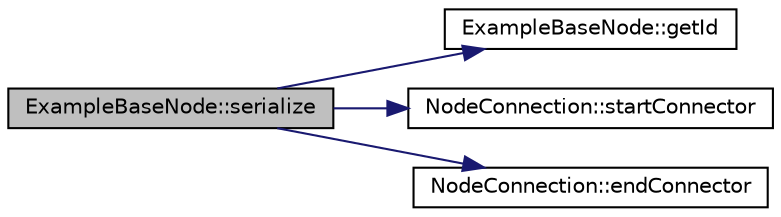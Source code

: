 digraph G
{
  edge [fontname="Helvetica",fontsize="10",labelfontname="Helvetica",labelfontsize="10"];
  node [fontname="Helvetica",fontsize="10",shape=record];
  rankdir="LR";
  Node1 [label="ExampleBaseNode::serialize",height=0.2,width=0.4,color="black", fillcolor="grey75", style="filled" fontcolor="black"];
  Node1 -> Node2 [color="midnightblue",fontsize="10",style="solid",fontname="Helvetica"];
  Node2 [label="ExampleBaseNode::getId",height=0.2,width=0.4,color="black", fillcolor="white", style="filled",URL="$class_example_base_node.html#a8a7d00d44b145e62fc402e68651472fb"];
  Node1 -> Node3 [color="midnightblue",fontsize="10",style="solid",fontname="Helvetica"];
  Node3 [label="NodeConnection::startConnector",height=0.2,width=0.4,color="black", fillcolor="white", style="filled",URL="$class_node_connection.html#a2b4d08051f0d81ec86f9263a3e47fb60"];
  Node1 -> Node4 [color="midnightblue",fontsize="10",style="solid",fontname="Helvetica"];
  Node4 [label="NodeConnection::endConnector",height=0.2,width=0.4,color="black", fillcolor="white", style="filled",URL="$class_node_connection.html#a2a0a504dc2cfcf3fd8682db497ba15ff"];
}
